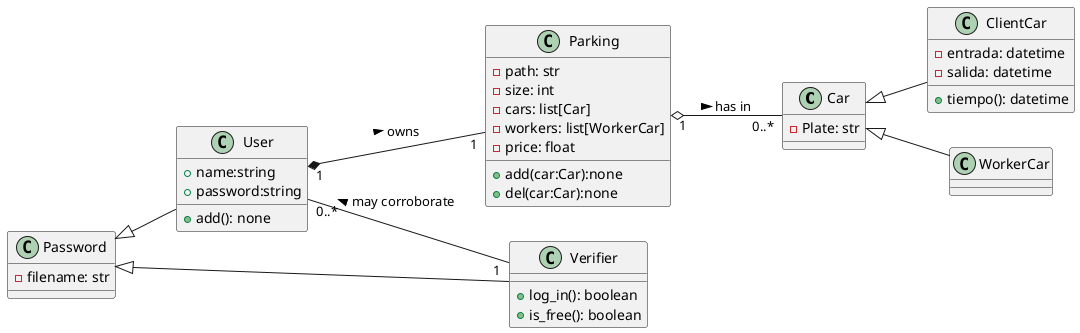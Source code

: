 @startuml Parking

class Car{
    - Plate: str
}

class ClientCar{
    - entrada: datetime
    - salida: datetime
    + tiempo(): datetime
}

class WorkerCar

class Parking{
    - path: str
    - size: int
    - cars: list[Car]
    - workers: list[WorkerCar]
    - price: float
    + add(car:Car):none
    + del(car:Car):none
}

class Password{
    - filename: str
}
class User{
    + name:string
    + password:string
    + add(): none
}


class Verifier{
    +log_in(): boolean
    +is_free(): boolean
}


left to right direction
left to right direction
User "0..*" -- "1" Verifier: may corroborate <
Password <|-- User
Password <|-- Verifier

User "1" *-- "1" Parking: owns >
Parking "1" o-- "0..*" Car: has in >
Car <|-- ClientCar
Car <|-- WorkerCar



@enduml
